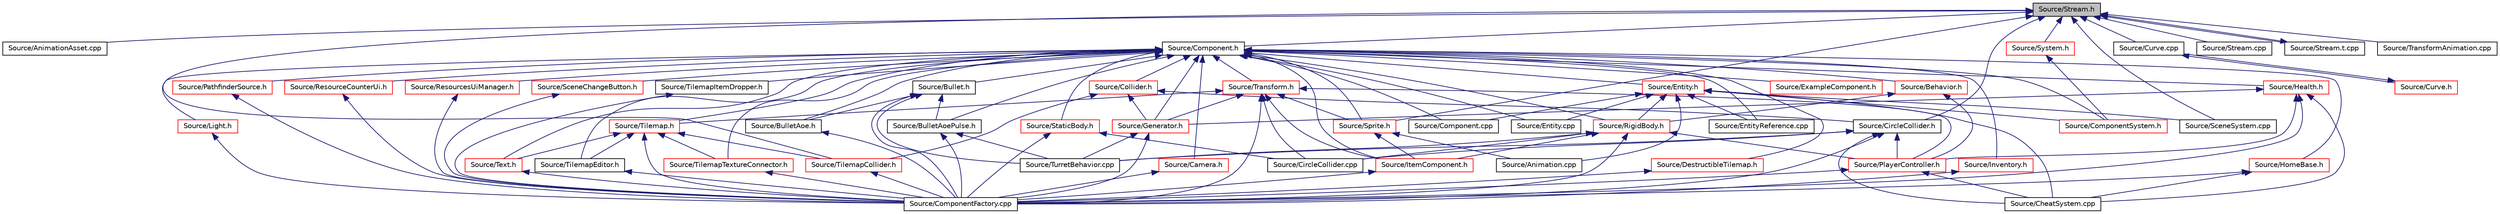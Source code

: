 digraph "Source/Stream.h"
{
 // LATEX_PDF_SIZE
  edge [fontname="Helvetica",fontsize="10",labelfontname="Helvetica",labelfontsize="10"];
  node [fontname="Helvetica",fontsize="10",shape=record];
  Node1 [label="Source/Stream.h",height=0.2,width=0.4,color="black", fillcolor="grey75", style="filled", fontcolor="black",tooltip="JSON File reading/writing."];
  Node1 -> Node2 [dir="back",color="midnightblue",fontsize="10",style="solid"];
  Node2 [label="Source/AnimationAsset.cpp",height=0.2,width=0.4,color="black", fillcolor="white", style="filled",URL="$AnimationAsset_8cpp.html",tooltip="Asset that contains information about a spritesheet animation."];
  Node1 -> Node3 [dir="back",color="midnightblue",fontsize="10",style="solid"];
  Node3 [label="Source/CircleCollider.h",height=0.2,width=0.4,color="black", fillcolor="white", style="filled",URL="$CircleCollider_8h.html",tooltip="Circle-shaped collider."];
  Node3 -> Node4 [dir="back",color="midnightblue",fontsize="10",style="solid"];
  Node4 [label="Source/CheatSystem.cpp",height=0.2,width=0.4,color="black", fillcolor="white", style="filled",URL="$CheatSystem_8cpp.html",tooltip="CheatSystem Class definition."];
  Node3 -> Node5 [dir="back",color="midnightblue",fontsize="10",style="solid"];
  Node5 [label="Source/CircleCollider.cpp",height=0.2,width=0.4,color="black", fillcolor="white", style="filled",URL="$CircleCollider_8cpp.html",tooltip="Circle-shaped collider."];
  Node3 -> Node6 [dir="back",color="midnightblue",fontsize="10",style="solid"];
  Node6 [label="Source/ComponentFactory.cpp",height=0.2,width=0.4,color="black", fillcolor="white", style="filled",URL="$ComponentFactory_8cpp.html",tooltip="Definitions for the component factory class."];
  Node3 -> Node7 [dir="back",color="midnightblue",fontsize="10",style="solid"];
  Node7 [label="Source/PlayerController.h",height=0.2,width=0.4,color="red", fillcolor="white", style="filled",URL="$PlayerController_8h.html",tooltip="PlayerController Behaviour Class."];
  Node7 -> Node4 [dir="back",color="midnightblue",fontsize="10",style="solid"];
  Node7 -> Node6 [dir="back",color="midnightblue",fontsize="10",style="solid"];
  Node3 -> Node10 [dir="back",color="midnightblue",fontsize="10",style="solid"];
  Node10 [label="Source/TurretBehavior.cpp",height=0.2,width=0.4,color="black", fillcolor="white", style="filled",URL="$TurretBehavior_8cpp.html",tooltip="Behavior Compenent for Basic Turret"];
  Node1 -> Node11 [dir="back",color="midnightblue",fontsize="10",style="solid"];
  Node11 [label="Source/Component.h",height=0.2,width=0.4,color="black", fillcolor="white", style="filled",URL="$Component_8h.html",tooltip="Virtual component header."];
  Node11 -> Node12 [dir="back",color="midnightblue",fontsize="10",style="solid"];
  Node12 [label="Source/Behavior.h",height=0.2,width=0.4,color="red", fillcolor="white", style="filled",URL="$Behavior_8h.html",tooltip="Virtual behavior component header."];
  Node12 -> Node7 [dir="back",color="midnightblue",fontsize="10",style="solid"];
  Node12 -> Node55 [dir="back",color="midnightblue",fontsize="10",style="solid"];
  Node55 [label="Source/RigidBody.h",height=0.2,width=0.4,color="red", fillcolor="white", style="filled",URL="$RigidBody_8h_source.html",tooltip=" "];
  Node55 -> Node5 [dir="back",color="midnightblue",fontsize="10",style="solid"];
  Node55 -> Node6 [dir="back",color="midnightblue",fontsize="10",style="solid"];
  Node55 -> Node66 [dir="back",color="midnightblue",fontsize="10",style="solid"];
  Node66 [label="Source/ItemComponent.h",height=0.2,width=0.4,color="red", fillcolor="white", style="filled",URL="$ItemComponent_8h.html",tooltip="Item in the world that can be picked up."];
  Node66 -> Node6 [dir="back",color="midnightblue",fontsize="10",style="solid"];
  Node55 -> Node7 [dir="back",color="midnightblue",fontsize="10",style="solid"];
  Node55 -> Node10 [dir="back",color="midnightblue",fontsize="10",style="solid"];
  Node11 -> Node69 [dir="back",color="midnightblue",fontsize="10",style="solid"];
  Node69 [label="Source/Bullet.h",height=0.2,width=0.4,color="black", fillcolor="white", style="filled",URL="$Bullet_8h_source.html",tooltip=" "];
  Node69 -> Node70 [dir="back",color="midnightblue",fontsize="10",style="solid"];
  Node70 [label="Source/BulletAoe.h",height=0.2,width=0.4,color="black", fillcolor="white", style="filled",URL="$BulletAoe_8h_source.html",tooltip=" "];
  Node70 -> Node6 [dir="back",color="midnightblue",fontsize="10",style="solid"];
  Node69 -> Node71 [dir="back",color="midnightblue",fontsize="10",style="solid"];
  Node71 [label="Source/BulletAoePulse.h",height=0.2,width=0.4,color="black", fillcolor="white", style="filled",URL="$BulletAoePulse_8h_source.html",tooltip=" "];
  Node71 -> Node6 [dir="back",color="midnightblue",fontsize="10",style="solid"];
  Node71 -> Node10 [dir="back",color="midnightblue",fontsize="10",style="solid"];
  Node69 -> Node6 [dir="back",color="midnightblue",fontsize="10",style="solid"];
  Node69 -> Node10 [dir="back",color="midnightblue",fontsize="10",style="solid"];
  Node11 -> Node70 [dir="back",color="midnightblue",fontsize="10",style="solid"];
  Node11 -> Node71 [dir="back",color="midnightblue",fontsize="10",style="solid"];
  Node11 -> Node72 [dir="back",color="midnightblue",fontsize="10",style="solid"];
  Node72 [label="Source/Camera.h",height=0.2,width=0.4,color="red", fillcolor="white", style="filled",URL="$Camera_8h.html",tooltip="Camera component for rendering."];
  Node72 -> Node6 [dir="back",color="midnightblue",fontsize="10",style="solid"];
  Node11 -> Node83 [dir="back",color="midnightblue",fontsize="10",style="solid"];
  Node83 [label="Source/Collider.h",height=0.2,width=0.4,color="red", fillcolor="white", style="filled",URL="$Collider_8h.html",tooltip="Base component for detecting collisions."];
  Node83 -> Node3 [dir="back",color="midnightblue",fontsize="10",style="solid"];
  Node83 -> Node24 [dir="back",color="midnightblue",fontsize="10",style="solid"];
  Node24 [label="Source/Generator.h",height=0.2,width=0.4,color="red", fillcolor="white", style="filled",URL="$Generator_8h_source.html",tooltip=" "];
  Node24 -> Node6 [dir="back",color="midnightblue",fontsize="10",style="solid"];
  Node24 -> Node10 [dir="back",color="midnightblue",fontsize="10",style="solid"];
  Node83 -> Node84 [dir="back",color="midnightblue",fontsize="10",style="solid"];
  Node84 [label="Source/TilemapCollider.h",height=0.2,width=0.4,color="red", fillcolor="white", style="filled",URL="$TilemapCollider_8h.html",tooltip="tilemap collider"];
  Node84 -> Node6 [dir="back",color="midnightblue",fontsize="10",style="solid"];
  Node11 -> Node85 [dir="back",color="midnightblue",fontsize="10",style="solid"];
  Node85 [label="Source/Component.cpp",height=0.2,width=0.4,color="black", fillcolor="white", style="filled",URL="$Component_8cpp.html",tooltip="Virtual component header."];
  Node11 -> Node86 [dir="back",color="midnightblue",fontsize="10",style="solid"];
  Node86 [label="Source/ComponentSystem.h",height=0.2,width=0.4,color="red", fillcolor="white", style="filled",URL="$ComponentSystem_8h.html",tooltip="System that keeps track of a specific kind of Component."];
  Node11 -> Node94 [dir="back",color="midnightblue",fontsize="10",style="solid"];
  Node94 [label="Source/DestructibleTilemap.h",height=0.2,width=0.4,color="red", fillcolor="white", style="filled",URL="$DestructibleTilemap_8h.html",tooltip="Component responsible for handling the breaking of tiles with varrying strengths."];
  Node94 -> Node6 [dir="back",color="midnightblue",fontsize="10",style="solid"];
  Node11 -> Node90 [dir="back",color="midnightblue",fontsize="10",style="solid"];
  Node90 [label="Source/Entity.cpp",height=0.2,width=0.4,color="black", fillcolor="white", style="filled",URL="$Entity_8cpp.html",tooltip="Function definitions for the Entity class."];
  Node11 -> Node95 [dir="back",color="midnightblue",fontsize="10",style="solid"];
  Node95 [label="Source/Entity.h",height=0.2,width=0.4,color="red", fillcolor="white", style="filled",URL="$Entity_8h.html",tooltip="Entity class which holds Components."];
  Node95 -> Node14 [dir="back",color="midnightblue",fontsize="10",style="solid"];
  Node14 [label="Source/Animation.cpp",height=0.2,width=0.4,color="black", fillcolor="white", style="filled",URL="$Animation_8cpp.html",tooltip="animation component implimentation"];
  Node95 -> Node4 [dir="back",color="midnightblue",fontsize="10",style="solid"];
  Node95 -> Node85 [dir="back",color="midnightblue",fontsize="10",style="solid"];
  Node95 -> Node86 [dir="back",color="midnightblue",fontsize="10",style="solid"];
  Node95 -> Node90 [dir="back",color="midnightblue",fontsize="10",style="solid"];
  Node95 -> Node124 [dir="back",color="midnightblue",fontsize="10",style="solid"];
  Node124 [label="Source/EntityReference.cpp",height=0.2,width=0.4,color="black", fillcolor="white", style="filled",URL="$EntityReference_8cpp.html",tooltip="a reference to an Entity in the scene"];
  Node95 -> Node55 [dir="back",color="midnightblue",fontsize="10",style="solid"];
  Node95 -> Node120 [dir="back",color="midnightblue",fontsize="10",style="solid"];
  Node120 [label="Source/SceneSystem.cpp",height=0.2,width=0.4,color="black", fillcolor="white", style="filled",URL="$SceneSystem_8cpp.html",tooltip="handles the process of resetting and changing scenes"];
  Node11 -> Node124 [dir="back",color="midnightblue",fontsize="10",style="solid"];
  Node11 -> Node131 [dir="back",color="midnightblue",fontsize="10",style="solid"];
  Node131 [label="Source/ExampleComponent.h",height=0.2,width=0.4,color="red", fillcolor="white", style="filled",URL="$ExampleComponent_8h.html",tooltip="DESCRIPTION HERE."];
  Node11 -> Node24 [dir="back",color="midnightblue",fontsize="10",style="solid"];
  Node11 -> Node133 [dir="back",color="midnightblue",fontsize="10",style="solid"];
  Node133 [label="Source/Health.h",height=0.2,width=0.4,color="red", fillcolor="white", style="filled",URL="$Health_8h_source.html",tooltip=" "];
  Node133 -> Node4 [dir="back",color="midnightblue",fontsize="10",style="solid"];
  Node133 -> Node6 [dir="back",color="midnightblue",fontsize="10",style="solid"];
  Node133 -> Node24 [dir="back",color="midnightblue",fontsize="10",style="solid"];
  Node133 -> Node7 [dir="back",color="midnightblue",fontsize="10",style="solid"];
  Node11 -> Node134 [dir="back",color="midnightblue",fontsize="10",style="solid"];
  Node134 [label="Source/HomeBase.h",height=0.2,width=0.4,color="red", fillcolor="white", style="filled",URL="$HomeBase_8h_source.html",tooltip=" "];
  Node134 -> Node4 [dir="back",color="midnightblue",fontsize="10",style="solid"];
  Node134 -> Node6 [dir="back",color="midnightblue",fontsize="10",style="solid"];
  Node11 -> Node135 [dir="back",color="midnightblue",fontsize="10",style="solid"];
  Node135 [label="Source/Inventory.h",height=0.2,width=0.4,color="red", fillcolor="white", style="filled",URL="$Inventory_8h.html",tooltip="Inventory component that stores items."];
  Node135 -> Node6 [dir="back",color="midnightblue",fontsize="10",style="solid"];
  Node11 -> Node66 [dir="back",color="midnightblue",fontsize="10",style="solid"];
  Node11 -> Node136 [dir="back",color="midnightblue",fontsize="10",style="solid"];
  Node136 [label="Source/Light.h",height=0.2,width=0.4,color="red", fillcolor="white", style="filled",URL="$Light_8h.html",tooltip="Light source component. It shines."];
  Node136 -> Node6 [dir="back",color="midnightblue",fontsize="10",style="solid"];
  Node11 -> Node137 [dir="back",color="midnightblue",fontsize="10",style="solid"];
  Node137 [label="Source/PathfinderSource.h",height=0.2,width=0.4,color="red", fillcolor="white", style="filled",URL="$PathfinderSource_8h.html",tooltip="Defines parent entity as the map for pathfinding."];
  Node137 -> Node6 [dir="back",color="midnightblue",fontsize="10",style="solid"];
  Node11 -> Node138 [dir="back",color="midnightblue",fontsize="10",style="solid"];
  Node138 [label="Source/ResourceCounterUi.h",height=0.2,width=0.4,color="red", fillcolor="white", style="filled",URL="$ResourceCounterUi_8h.html",tooltip="Ui Component that displays a resource sprite and a count."];
  Node138 -> Node6 [dir="back",color="midnightblue",fontsize="10",style="solid"];
  Node11 -> Node100 [dir="back",color="midnightblue",fontsize="10",style="solid"];
  Node100 [label="Source/ResourcesUiManager.h",height=0.2,width=0.4,color="red", fillcolor="white", style="filled",URL="$ResourcesUiManager_8h.html",tooltip="Component that manages the UI for displaying what resources a player currently has."];
  Node100 -> Node6 [dir="back",color="midnightblue",fontsize="10",style="solid"];
  Node11 -> Node55 [dir="back",color="midnightblue",fontsize="10",style="solid"];
  Node11 -> Node139 [dir="back",color="midnightblue",fontsize="10",style="solid"];
  Node139 [label="Source/SceneChangeButton.h",height=0.2,width=0.4,color="red", fillcolor="white", style="filled",URL="$SceneChangeButton_8h.html",tooltip="Component that changes the scene when clicked."];
  Node139 -> Node6 [dir="back",color="midnightblue",fontsize="10",style="solid"];
  Node11 -> Node101 [dir="back",color="midnightblue",fontsize="10",style="solid"];
  Node101 [label="Source/Sprite.h",height=0.2,width=0.4,color="red", fillcolor="white", style="filled",URL="$Sprite_8h_source.html",tooltip=" "];
  Node101 -> Node14 [dir="back",color="midnightblue",fontsize="10",style="solid"];
  Node101 -> Node66 [dir="back",color="midnightblue",fontsize="10",style="solid"];
  Node11 -> Node140 [dir="back",color="midnightblue",fontsize="10",style="solid"];
  Node140 [label="Source/StaticBody.h",height=0.2,width=0.4,color="red", fillcolor="white", style="filled",URL="$StaticBody_8h.html",tooltip="pysics body which can be collided with and does not move"];
  Node140 -> Node5 [dir="back",color="midnightblue",fontsize="10",style="solid"];
  Node140 -> Node6 [dir="back",color="midnightblue",fontsize="10",style="solid"];
  Node11 -> Node128 [dir="back",color="midnightblue",fontsize="10",style="solid"];
  Node128 [label="Source/Text.h",height=0.2,width=0.4,color="red", fillcolor="white", style="filled",URL="$Text_8h.html",tooltip="Component that makes use of Tilemap to draw text."];
  Node128 -> Node6 [dir="back",color="midnightblue",fontsize="10",style="solid"];
  Node11 -> Node127 [dir="back",color="midnightblue",fontsize="10",style="solid"];
  Node127 [label="Source/Tilemap.h",height=0.2,width=0.4,color="red", fillcolor="white", style="filled",URL="$Tilemap_8h.html",tooltip="Tilemap component - loads and manages a tilemap array."];
  Node127 -> Node6 [dir="back",color="midnightblue",fontsize="10",style="solid"];
  Node127 -> Node128 [dir="back",color="midnightblue",fontsize="10",style="solid"];
  Node127 -> Node84 [dir="back",color="midnightblue",fontsize="10",style="solid"];
  Node127 -> Node108 [dir="back",color="midnightblue",fontsize="10",style="solid"];
  Node108 [label="Source/TilemapEditor.h",height=0.2,width=0.4,color="black", fillcolor="white", style="filled",URL="$TilemapEditor_8h.html",tooltip="Component that allows direct editing of a Tilemap."];
  Node108 -> Node6 [dir="back",color="midnightblue",fontsize="10",style="solid"];
  Node127 -> Node130 [dir="back",color="midnightblue",fontsize="10",style="solid"];
  Node130 [label="Source/TilemapTextureConnector.h",height=0.2,width=0.4,color="red", fillcolor="white", style="filled",URL="$TilemapTextureConnector_8h.html",tooltip="Component that uses a parent 'source' tilemap to update a child tilemap with connected textures."];
  Node130 -> Node6 [dir="back",color="midnightblue",fontsize="10",style="solid"];
  Node11 -> Node108 [dir="back",color="midnightblue",fontsize="10",style="solid"];
  Node11 -> Node109 [dir="back",color="midnightblue",fontsize="10",style="solid"];
  Node109 [label="Source/TilemapItemDropper.h",height=0.2,width=0.4,color="black", fillcolor="white", style="filled",URL="$TilemapItemDropper_8h.html",tooltip="Drops an item whenever a tile is broken."];
  Node109 -> Node6 [dir="back",color="midnightblue",fontsize="10",style="solid"];
  Node11 -> Node130 [dir="back",color="midnightblue",fontsize="10",style="solid"];
  Node11 -> Node142 [dir="back",color="midnightblue",fontsize="10",style="solid"];
  Node142 [label="Source/Transform.h",height=0.2,width=0.4,color="red", fillcolor="white", style="filled",URL="$Transform_8h.html",tooltip="Transform."];
  Node142 -> Node5 [dir="back",color="midnightblue",fontsize="10",style="solid"];
  Node142 -> Node6 [dir="back",color="midnightblue",fontsize="10",style="solid"];
  Node142 -> Node24 [dir="back",color="midnightblue",fontsize="10",style="solid"];
  Node142 -> Node66 [dir="back",color="midnightblue",fontsize="10",style="solid"];
  Node142 -> Node7 [dir="back",color="midnightblue",fontsize="10",style="solid"];
  Node142 -> Node101 [dir="back",color="midnightblue",fontsize="10",style="solid"];
  Node142 -> Node127 [dir="back",color="midnightblue",fontsize="10",style="solid"];
  Node1 -> Node147 [dir="back",color="midnightblue",fontsize="10",style="solid"];
  Node147 [label="Source/Curve.cpp",height=0.2,width=0.4,color="black", fillcolor="white", style="filled",URL="$Curve_8cpp.html",tooltip="class for interpolating between sequences of values"];
  Node147 -> Node148 [dir="back",color="midnightblue",fontsize="10",style="solid"];
  Node148 [label="Source/Curve.h",height=0.2,width=0.4,color="red", fillcolor="white", style="filled",URL="$Curve_8h.html",tooltip="class for interpolating between sequences of values"];
  Node148 -> Node147 [dir="back",color="midnightblue",fontsize="10",style="solid"];
  Node1 -> Node120 [dir="back",color="midnightblue",fontsize="10",style="solid"];
  Node1 -> Node101 [dir="back",color="midnightblue",fontsize="10",style="solid"];
  Node1 -> Node151 [dir="back",color="midnightblue",fontsize="10",style="solid"];
  Node151 [label="Source/Stream.cpp",height=0.2,width=0.4,color="black", fillcolor="white", style="filled",URL="$Stream_8cpp.html",tooltip="JSON File reading/writing."];
  Node1 -> Node152 [dir="back",color="midnightblue",fontsize="10",style="solid"];
  Node152 [label="Source/Stream.t.cpp",height=0.2,width=0.4,color="black", fillcolor="white", style="filled",URL="$Stream_8t_8cpp.html",tooltip="JSON File reading/writing."];
  Node152 -> Node1 [dir="back",color="midnightblue",fontsize="10",style="solid"];
  Node1 -> Node153 [dir="back",color="midnightblue",fontsize="10",style="solid"];
  Node153 [label="Source/System.h",height=0.2,width=0.4,color="red", fillcolor="white", style="filled",URL="$System_8h.html",tooltip="Base class for all Systems."];
  Node153 -> Node86 [dir="back",color="midnightblue",fontsize="10",style="solid"];
  Node1 -> Node84 [dir="back",color="midnightblue",fontsize="10",style="solid"];
  Node1 -> Node150 [dir="back",color="midnightblue",fontsize="10",style="solid"];
  Node150 [label="Source/TransformAnimation.cpp",height=0.2,width=0.4,color="black", fillcolor="white", style="filled",URL="$TransformAnimation_8cpp.html",tooltip="Asset that animates a Transform with Curves."];
}
